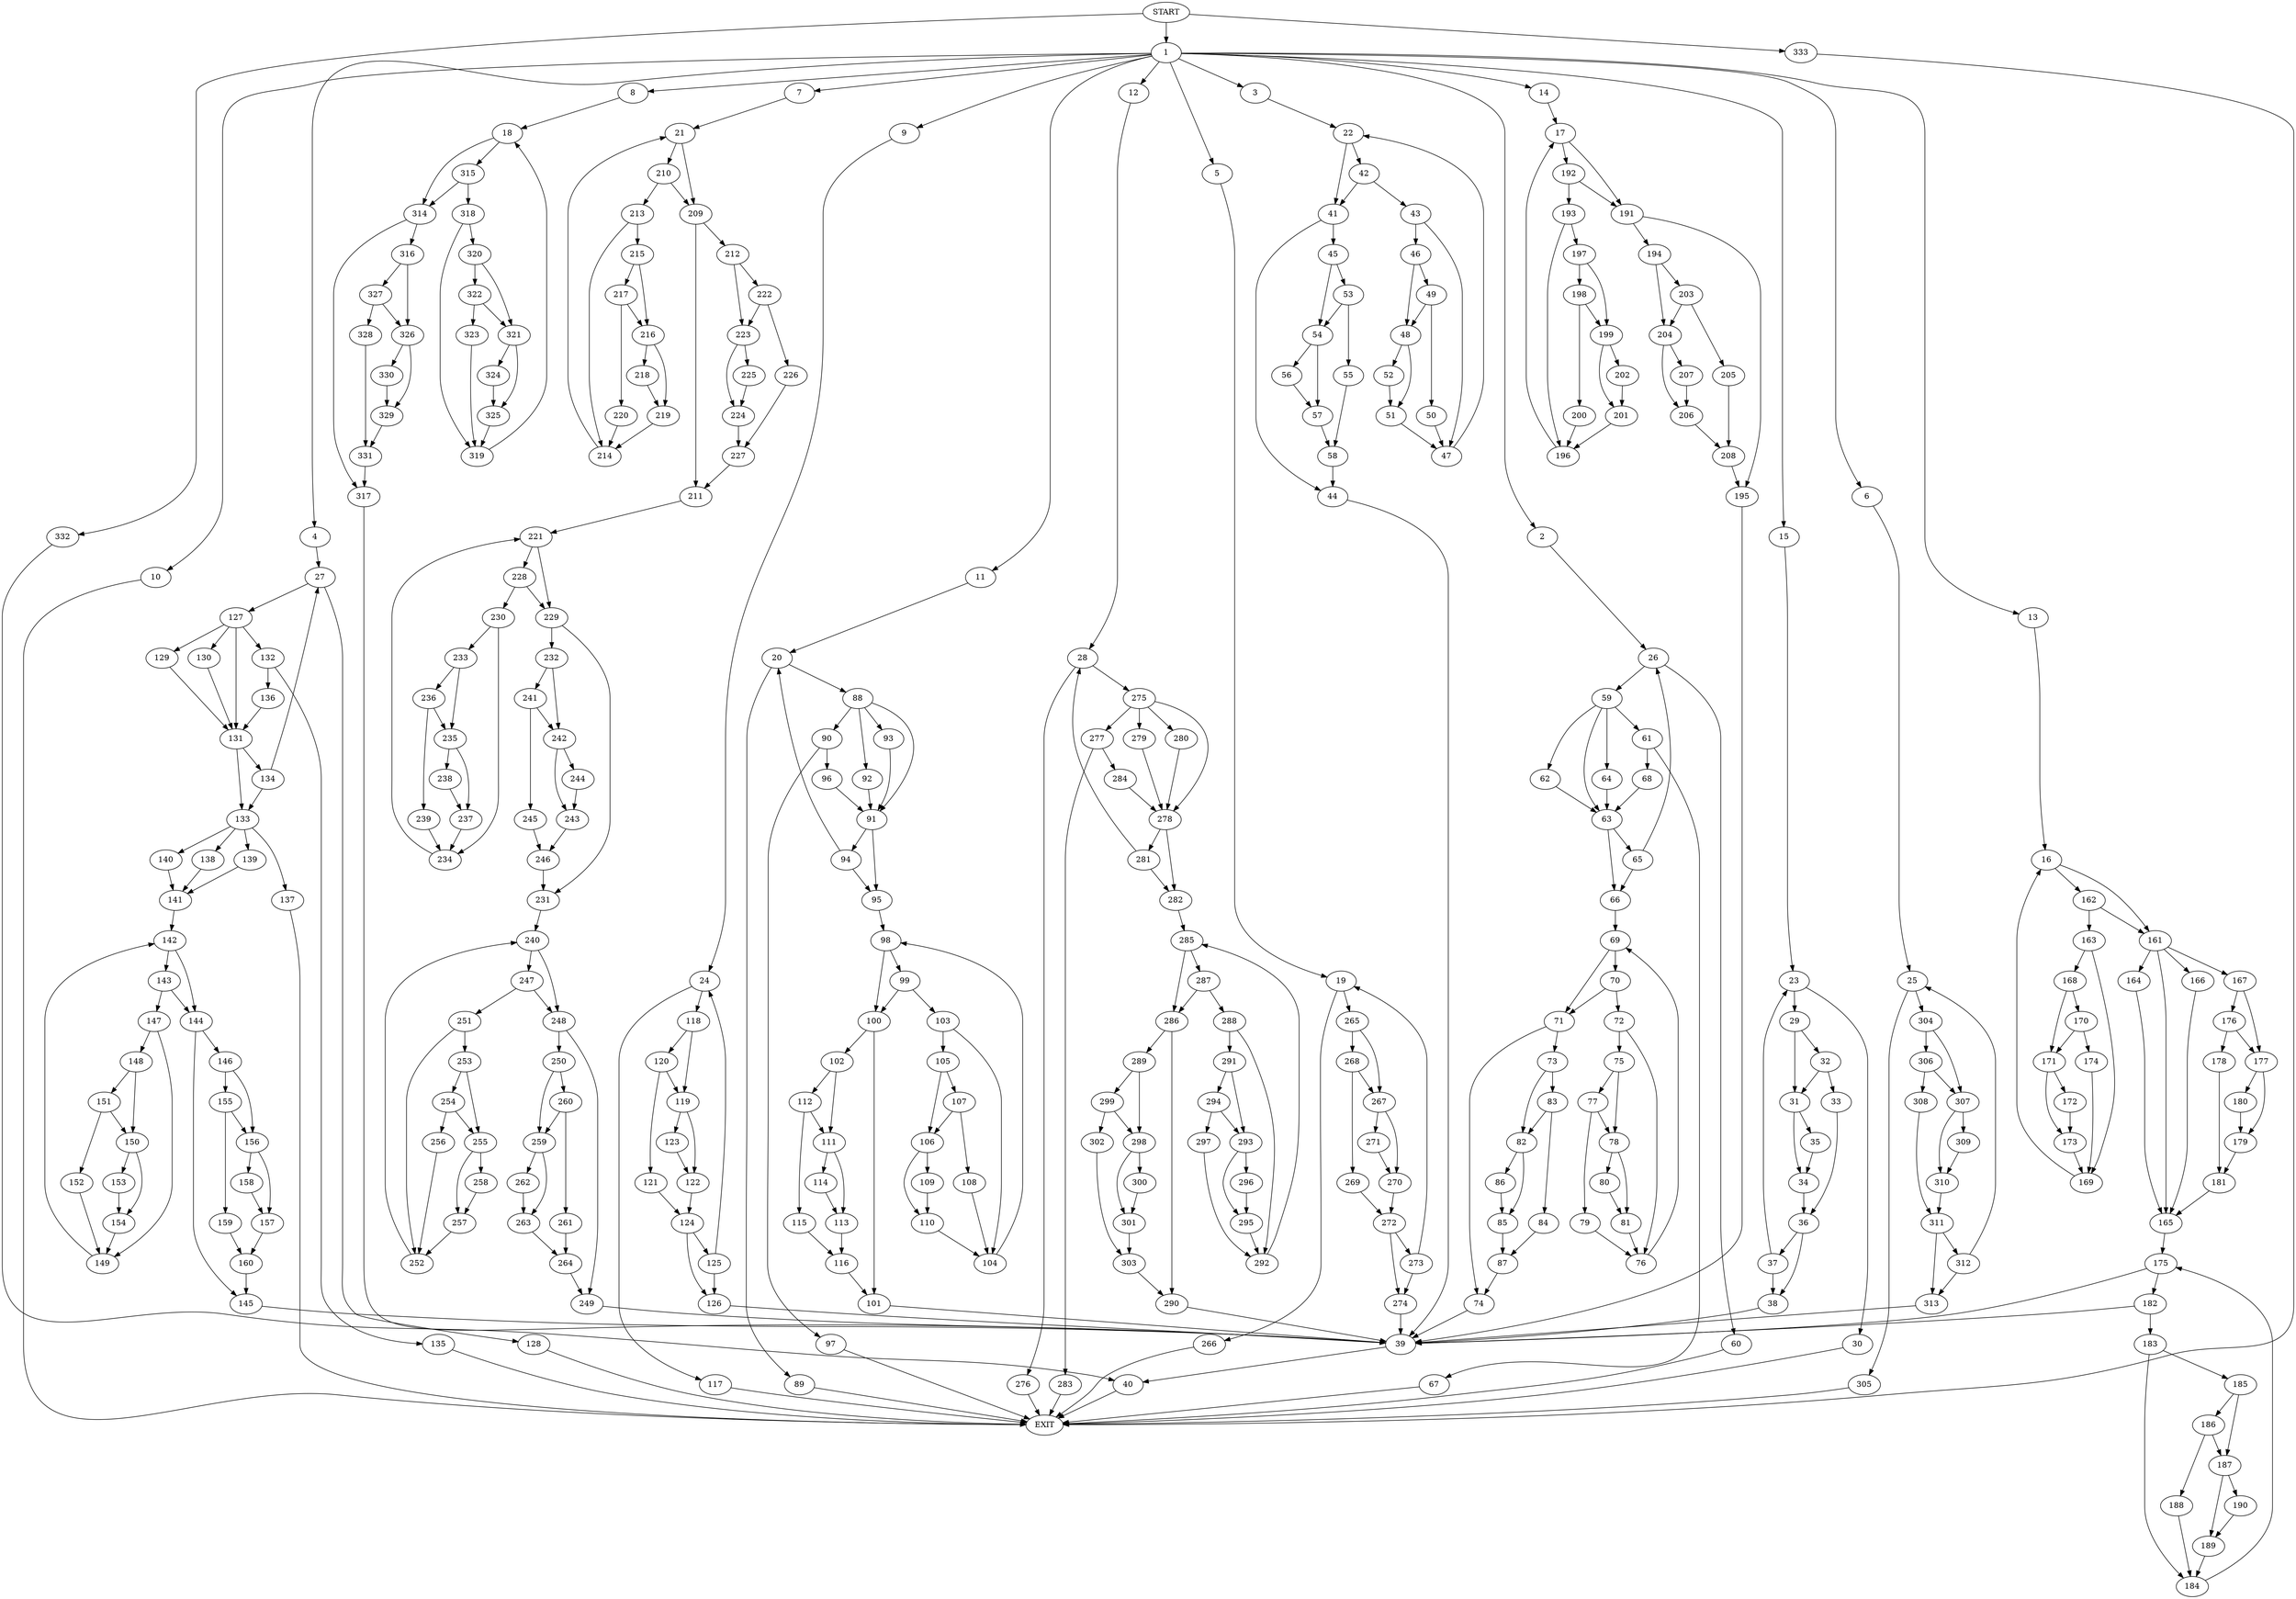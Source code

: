 digraph {
0 [label="START"];
1;
2;
3;
4;
5;
6;
7;
8;
9;
10;
11;
12;
13;
14;
15;
16;
17;
18;
19;
20;
21;
22;
23;
24;
25;
26;
27;
28;
29;
30;
31;
32;
33;
34;
35;
36;
37;
38;
39;
40;
41;
42;
43;
44;
45;
46;
47;
48;
49;
50;
51;
52;
53;
54;
55;
56;
57;
58;
59;
60;
61;
62;
63;
64;
65;
66;
67;
68;
69;
70;
71;
72;
73;
74;
75;
76;
77;
78;
79;
80;
81;
82;
83;
84;
85;
86;
87;
88;
89;
90;
91;
92;
93;
94;
95;
96;
97;
98;
99;
100;
101;
102;
103;
104;
105;
106;
107;
108;
109;
110;
111;
112;
113;
114;
115;
116;
117;
118;
119;
120;
121;
122;
123;
124;
125;
126;
127;
128;
129;
130;
131;
132;
133;
134;
135;
136;
137;
138;
139;
140;
141;
142;
143;
144;
145;
146;
147;
148;
149;
150;
151;
152;
153;
154;
155;
156;
157;
158;
159;
160;
161;
162;
163;
164;
165;
166;
167;
168;
169;
170;
171;
172;
173;
174;
175;
176;
177;
178;
179;
180;
181;
182;
183;
184;
185;
186;
187;
188;
189;
190;
191;
192;
193;
194;
195;
196;
197;
198;
199;
200;
201;
202;
203;
204;
205;
206;
207;
208;
209;
210;
211;
212;
213;
214;
215;
216;
217;
218;
219;
220;
221;
222;
223;
224;
225;
226;
227;
228;
229;
230;
231;
232;
233;
234;
235;
236;
237;
238;
239;
240;
241;
242;
243;
244;
245;
246;
247;
248;
249;
250;
251;
252;
253;
254;
255;
256;
257;
258;
259;
260;
261;
262;
263;
264;
265;
266;
267;
268;
269;
270;
271;
272;
273;
274;
275;
276;
277;
278;
279;
280;
281;
282;
283;
284;
285;
286;
287;
288;
289;
290;
291;
292;
293;
294;
295;
296;
297;
298;
299;
300;
301;
302;
303;
304;
305;
306;
307;
308;
309;
310;
311;
312;
313;
314;
315;
316;
317;
318;
319;
320;
321;
322;
323;
324;
325;
326;
327;
328;
329;
330;
331;
332;
333;
334 [label="EXIT"];
0 -> 1;
1 -> 2;
1 -> 3;
1 -> 4;
1 -> 5;
1 -> 6;
1 -> 7;
1 -> 8;
1 -> 9;
1 -> 10;
1 -> 11;
1 -> 12;
1 -> 13;
1 -> 14;
1 -> 15;
13 -> 16;
14 -> 17;
8 -> 18;
5 -> 19;
11 -> 20;
7 -> 21;
3 -> 22;
15 -> 23;
9 -> 24;
6 -> 25;
10 -> 334;
2 -> 26;
4 -> 27;
12 -> 28;
23 -> 29;
23 -> 30;
29 -> 31;
29 -> 32;
30 -> 334;
32 -> 31;
32 -> 33;
31 -> 34;
31 -> 35;
33 -> 36;
36 -> 37;
36 -> 38;
35 -> 34;
34 -> 36;
37 -> 23;
37 -> 38;
38 -> 39;
39 -> 40;
22 -> 41;
22 -> 42;
42 -> 41;
42 -> 43;
41 -> 44;
41 -> 45;
43 -> 46;
43 -> 47;
46 -> 48;
46 -> 49;
47 -> 22;
49 -> 48;
49 -> 50;
48 -> 51;
48 -> 52;
50 -> 47;
51 -> 47;
52 -> 51;
44 -> 39;
45 -> 53;
45 -> 54;
53 -> 55;
53 -> 54;
54 -> 56;
54 -> 57;
55 -> 58;
58 -> 44;
56 -> 57;
57 -> 58;
26 -> 59;
26 -> 60;
60 -> 334;
59 -> 61;
59 -> 62;
59 -> 63;
59 -> 64;
63 -> 65;
63 -> 66;
61 -> 67;
61 -> 68;
62 -> 63;
64 -> 63;
67 -> 334;
68 -> 63;
66 -> 69;
65 -> 66;
65 -> 26;
69 -> 70;
69 -> 71;
70 -> 71;
70 -> 72;
71 -> 73;
71 -> 74;
72 -> 75;
72 -> 76;
75 -> 77;
75 -> 78;
76 -> 69;
77 -> 78;
77 -> 79;
78 -> 80;
78 -> 81;
79 -> 76;
80 -> 81;
81 -> 76;
74 -> 39;
73 -> 82;
73 -> 83;
83 -> 82;
83 -> 84;
82 -> 85;
82 -> 86;
84 -> 87;
87 -> 74;
86 -> 85;
85 -> 87;
20 -> 88;
20 -> 89;
89 -> 334;
88 -> 90;
88 -> 91;
88 -> 92;
88 -> 93;
91 -> 94;
91 -> 95;
93 -> 91;
92 -> 91;
90 -> 96;
90 -> 97;
96 -> 91;
97 -> 334;
94 -> 95;
94 -> 20;
95 -> 98;
98 -> 99;
98 -> 100;
100 -> 101;
100 -> 102;
99 -> 100;
99 -> 103;
103 -> 104;
103 -> 105;
104 -> 98;
105 -> 106;
105 -> 107;
107 -> 106;
107 -> 108;
106 -> 109;
106 -> 110;
108 -> 104;
110 -> 104;
109 -> 110;
102 -> 111;
102 -> 112;
101 -> 39;
111 -> 113;
111 -> 114;
112 -> 115;
112 -> 111;
115 -> 116;
116 -> 101;
113 -> 116;
114 -> 113;
24 -> 117;
24 -> 118;
117 -> 334;
118 -> 119;
118 -> 120;
120 -> 119;
120 -> 121;
119 -> 122;
119 -> 123;
121 -> 124;
124 -> 125;
124 -> 126;
123 -> 122;
122 -> 124;
125 -> 126;
125 -> 24;
126 -> 39;
27 -> 127;
27 -> 128;
127 -> 129;
127 -> 130;
127 -> 131;
127 -> 132;
128 -> 334;
131 -> 133;
131 -> 134;
130 -> 131;
129 -> 131;
132 -> 135;
132 -> 136;
135 -> 334;
136 -> 131;
134 -> 27;
134 -> 133;
133 -> 137;
133 -> 138;
133 -> 139;
133 -> 140;
137 -> 334;
138 -> 141;
140 -> 141;
139 -> 141;
141 -> 142;
142 -> 143;
142 -> 144;
144 -> 145;
144 -> 146;
143 -> 147;
143 -> 144;
147 -> 148;
147 -> 149;
148 -> 150;
148 -> 151;
149 -> 142;
151 -> 150;
151 -> 152;
150 -> 153;
150 -> 154;
152 -> 149;
153 -> 154;
154 -> 149;
145 -> 39;
146 -> 155;
146 -> 156;
156 -> 157;
156 -> 158;
155 -> 159;
155 -> 156;
159 -> 160;
160 -> 145;
157 -> 160;
158 -> 157;
16 -> 161;
16 -> 162;
162 -> 163;
162 -> 161;
161 -> 164;
161 -> 165;
161 -> 166;
161 -> 167;
163 -> 168;
163 -> 169;
169 -> 16;
168 -> 170;
168 -> 171;
171 -> 172;
171 -> 173;
170 -> 171;
170 -> 174;
174 -> 169;
172 -> 173;
173 -> 169;
165 -> 175;
164 -> 165;
166 -> 165;
167 -> 176;
167 -> 177;
176 -> 177;
176 -> 178;
177 -> 179;
177 -> 180;
178 -> 181;
181 -> 165;
180 -> 179;
179 -> 181;
175 -> 182;
175 -> 39;
182 -> 183;
182 -> 39;
183 -> 184;
183 -> 185;
184 -> 175;
185 -> 186;
185 -> 187;
186 -> 187;
186 -> 188;
187 -> 189;
187 -> 190;
188 -> 184;
190 -> 189;
189 -> 184;
17 -> 191;
17 -> 192;
192 -> 193;
192 -> 191;
191 -> 194;
191 -> 195;
193 -> 196;
193 -> 197;
196 -> 17;
197 -> 198;
197 -> 199;
198 -> 200;
198 -> 199;
199 -> 201;
199 -> 202;
200 -> 196;
202 -> 201;
201 -> 196;
194 -> 203;
194 -> 204;
195 -> 39;
203 -> 205;
203 -> 204;
204 -> 206;
204 -> 207;
205 -> 208;
208 -> 195;
206 -> 208;
207 -> 206;
21 -> 209;
21 -> 210;
209 -> 211;
209 -> 212;
210 -> 213;
210 -> 209;
213 -> 214;
213 -> 215;
215 -> 216;
215 -> 217;
214 -> 21;
216 -> 218;
216 -> 219;
217 -> 220;
217 -> 216;
220 -> 214;
219 -> 214;
218 -> 219;
211 -> 221;
212 -> 222;
212 -> 223;
223 -> 224;
223 -> 225;
222 -> 223;
222 -> 226;
226 -> 227;
227 -> 211;
225 -> 224;
224 -> 227;
221 -> 228;
221 -> 229;
228 -> 230;
228 -> 229;
229 -> 231;
229 -> 232;
230 -> 233;
230 -> 234;
234 -> 221;
233 -> 235;
233 -> 236;
235 -> 237;
235 -> 238;
236 -> 235;
236 -> 239;
239 -> 234;
238 -> 237;
237 -> 234;
231 -> 240;
232 -> 241;
232 -> 242;
242 -> 243;
242 -> 244;
241 -> 242;
241 -> 245;
245 -> 246;
246 -> 231;
244 -> 243;
243 -> 246;
240 -> 247;
240 -> 248;
248 -> 249;
248 -> 250;
247 -> 248;
247 -> 251;
251 -> 252;
251 -> 253;
252 -> 240;
253 -> 254;
253 -> 255;
254 -> 256;
254 -> 255;
255 -> 257;
255 -> 258;
256 -> 252;
257 -> 252;
258 -> 257;
249 -> 39;
250 -> 259;
250 -> 260;
260 -> 259;
260 -> 261;
259 -> 262;
259 -> 263;
261 -> 264;
264 -> 249;
262 -> 263;
263 -> 264;
19 -> 265;
19 -> 266;
266 -> 334;
265 -> 267;
265 -> 268;
268 -> 269;
268 -> 267;
267 -> 270;
267 -> 271;
269 -> 272;
272 -> 273;
272 -> 274;
271 -> 270;
270 -> 272;
273 -> 19;
273 -> 274;
274 -> 39;
28 -> 275;
28 -> 276;
275 -> 277;
275 -> 278;
275 -> 279;
275 -> 280;
276 -> 334;
278 -> 281;
278 -> 282;
277 -> 283;
277 -> 284;
280 -> 278;
279 -> 278;
284 -> 278;
283 -> 334;
282 -> 285;
281 -> 28;
281 -> 282;
285 -> 286;
285 -> 287;
287 -> 286;
287 -> 288;
286 -> 289;
286 -> 290;
288 -> 291;
288 -> 292;
292 -> 285;
291 -> 293;
291 -> 294;
293 -> 295;
293 -> 296;
294 -> 293;
294 -> 297;
297 -> 292;
296 -> 295;
295 -> 292;
290 -> 39;
289 -> 298;
289 -> 299;
298 -> 300;
298 -> 301;
299 -> 298;
299 -> 302;
302 -> 303;
303 -> 290;
301 -> 303;
300 -> 301;
25 -> 304;
25 -> 305;
305 -> 334;
304 -> 306;
304 -> 307;
306 -> 308;
306 -> 307;
307 -> 309;
307 -> 310;
308 -> 311;
311 -> 312;
311 -> 313;
310 -> 311;
309 -> 310;
312 -> 25;
312 -> 313;
313 -> 39;
18 -> 314;
18 -> 315;
314 -> 316;
314 -> 317;
315 -> 314;
315 -> 318;
318 -> 319;
318 -> 320;
319 -> 18;
320 -> 321;
320 -> 322;
322 -> 321;
322 -> 323;
321 -> 324;
321 -> 325;
323 -> 319;
324 -> 325;
325 -> 319;
317 -> 39;
316 -> 326;
316 -> 327;
327 -> 328;
327 -> 326;
326 -> 329;
326 -> 330;
328 -> 331;
331 -> 317;
330 -> 329;
329 -> 331;
40 -> 334;
0 -> 332;
332 -> 40;
0 -> 333;
333 -> 334;
}